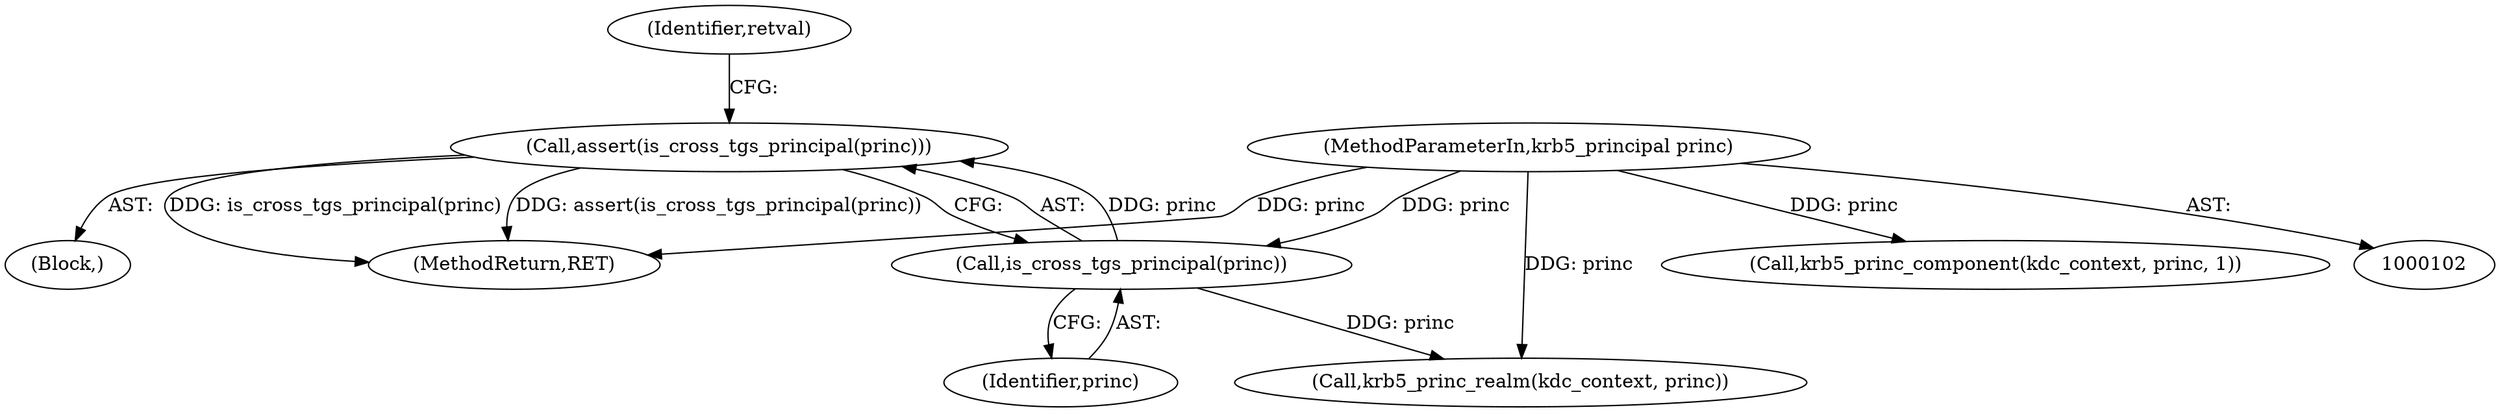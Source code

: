 digraph "0_krb5_4c023ba43c16396f0d199e2df1cfa59b88b62acc@API" {
"1000123" [label="(Call,assert(is_cross_tgs_principal(princ)))"];
"1000124" [label="(Call,is_cross_tgs_principal(princ))"];
"1000104" [label="(MethodParameterIn,krb5_principal princ)"];
"1000124" [label="(Call,is_cross_tgs_principal(princ))"];
"1000125" [label="(Identifier,princ)"];
"1000107" [label="(Block,)"];
"1000128" [label="(Identifier,retval)"];
"1000131" [label="(Call,krb5_princ_realm(kdc_context, princ))"];
"1000104" [label="(MethodParameterIn,krb5_principal princ)"];
"1000237" [label="(MethodReturn,RET)"];
"1000134" [label="(Call,krb5_princ_component(kdc_context, princ, 1))"];
"1000123" [label="(Call,assert(is_cross_tgs_principal(princ)))"];
"1000123" -> "1000107"  [label="AST: "];
"1000123" -> "1000124"  [label="CFG: "];
"1000124" -> "1000123"  [label="AST: "];
"1000128" -> "1000123"  [label="CFG: "];
"1000123" -> "1000237"  [label="DDG: assert(is_cross_tgs_principal(princ))"];
"1000123" -> "1000237"  [label="DDG: is_cross_tgs_principal(princ)"];
"1000124" -> "1000123"  [label="DDG: princ"];
"1000124" -> "1000125"  [label="CFG: "];
"1000125" -> "1000124"  [label="AST: "];
"1000104" -> "1000124"  [label="DDG: princ"];
"1000124" -> "1000131"  [label="DDG: princ"];
"1000104" -> "1000102"  [label="AST: "];
"1000104" -> "1000237"  [label="DDG: princ"];
"1000104" -> "1000131"  [label="DDG: princ"];
"1000104" -> "1000134"  [label="DDG: princ"];
}
